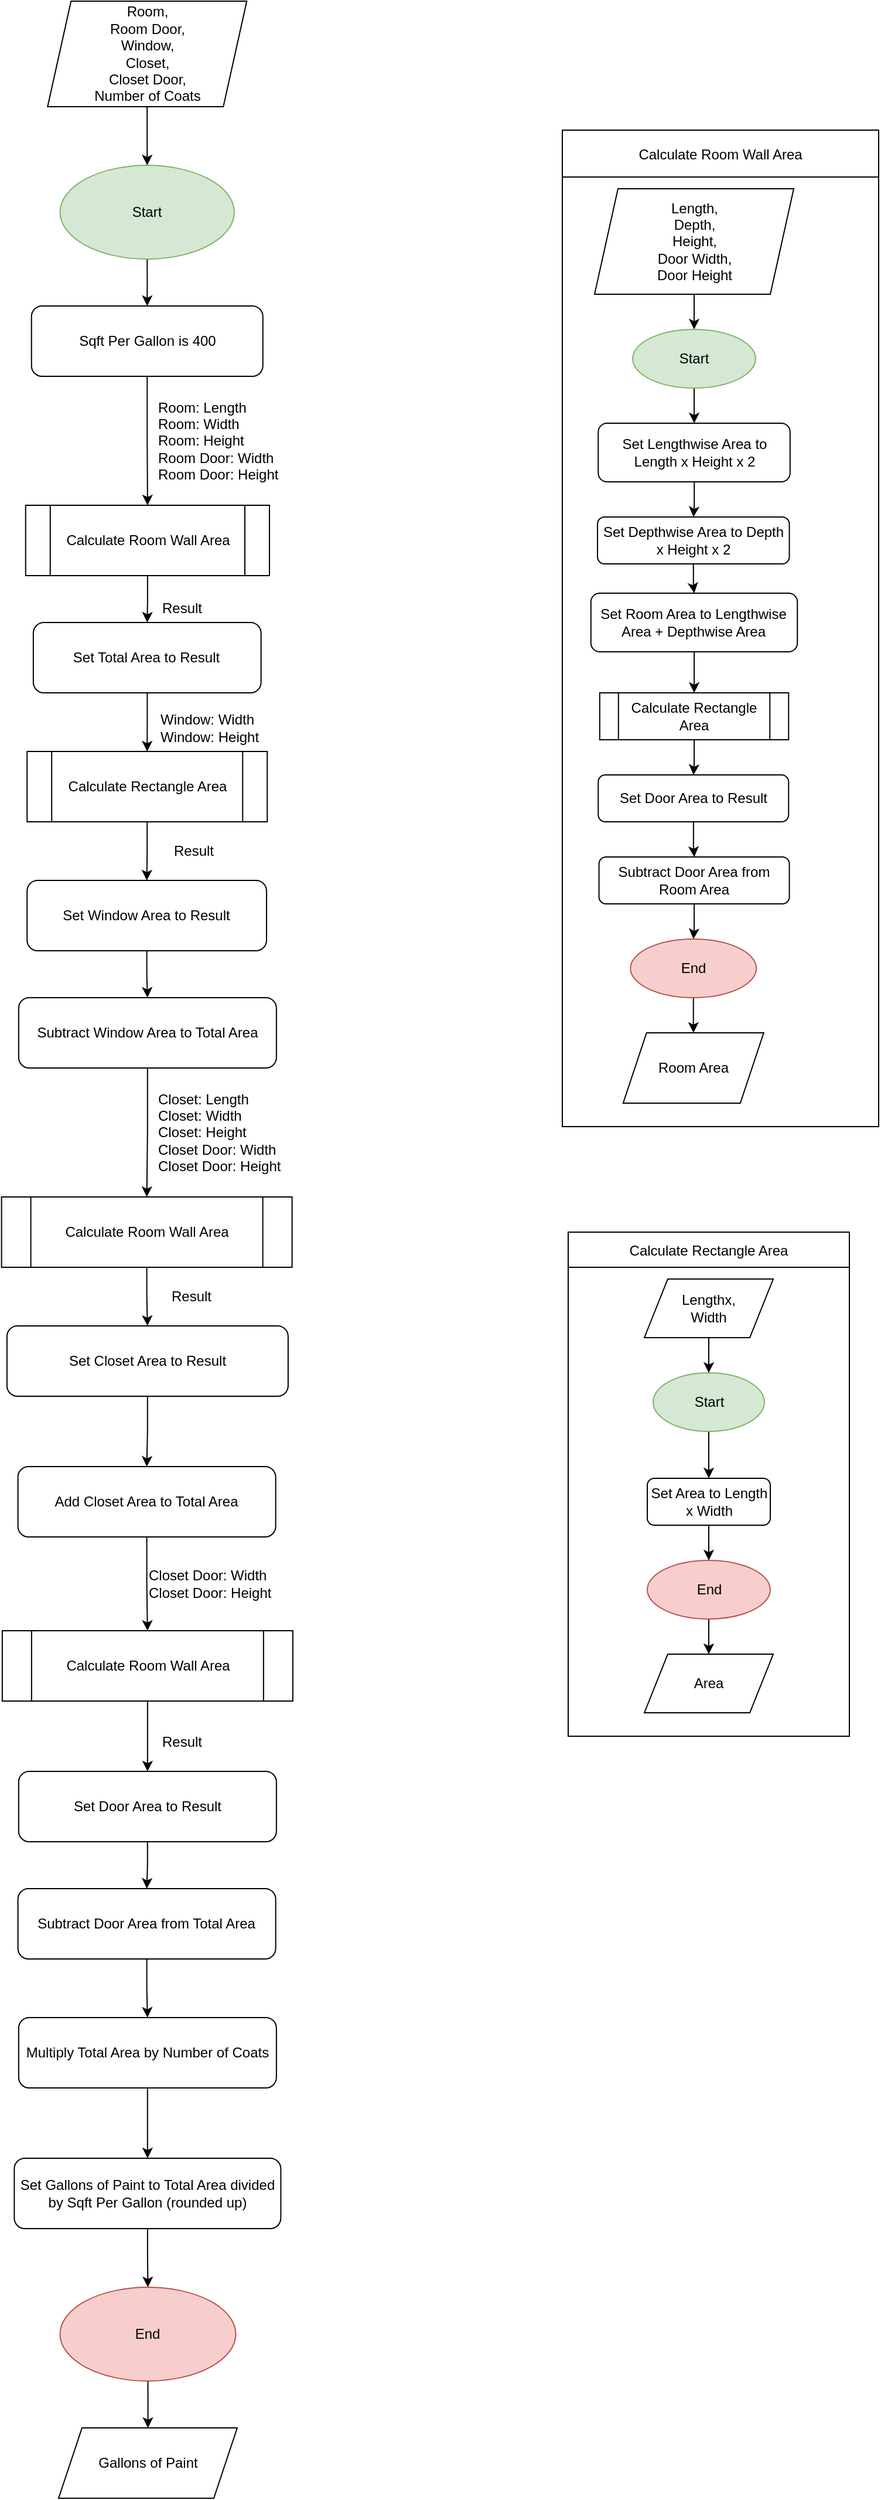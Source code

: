 <mxfile version="23.1.2" type="github">
  <diagram name="Page-1" id="UdluhMk9tbxURGvVx2bs">
    <mxGraphModel dx="794" dy="394" grid="1" gridSize="10" guides="1" tooltips="1" connect="1" arrows="1" fold="1" page="1" pageScale="1" pageWidth="850" pageHeight="1100" math="0" shadow="0">
      <root>
        <mxCell id="0" />
        <mxCell id="1" parent="0" />
        <mxCell id="ynV2aoy3xDB8wRR4cqzC-1" value="" style="edgeStyle=orthogonalEdgeStyle;rounded=0;orthogonalLoop=1;jettySize=auto;html=1;" parent="1" source="ynV2aoy3xDB8wRR4cqzC-2" target="ynV2aoy3xDB8wRR4cqzC-4" edge="1">
          <mxGeometry relative="1" as="geometry" />
        </mxCell>
        <mxCell id="ynV2aoy3xDB8wRR4cqzC-2" value="Start" style="ellipse;whiteSpace=wrap;html=1;fillColor=#d5e8d4;strokeColor=#82b366;" parent="1" vertex="1">
          <mxGeometry x="91.25" y="190" width="148.75" height="80" as="geometry" />
        </mxCell>
        <mxCell id="ynV2aoy3xDB8wRR4cqzC-91" value="" style="edgeStyle=orthogonalEdgeStyle;rounded=0;orthogonalLoop=1;jettySize=auto;html=1;" parent="1" source="ynV2aoy3xDB8wRR4cqzC-4" target="ynV2aoy3xDB8wRR4cqzC-71" edge="1">
          <mxGeometry relative="1" as="geometry" />
        </mxCell>
        <mxCell id="ynV2aoy3xDB8wRR4cqzC-4" value="Sqft Per Gallon is 400" style="rounded=1;whiteSpace=wrap;html=1;" parent="1" vertex="1">
          <mxGeometry x="66.88" y="310" width="197.5" height="60" as="geometry" />
        </mxCell>
        <mxCell id="oghyJft2sbG9myTwX8Kc-24" value="" style="edgeStyle=orthogonalEdgeStyle;rounded=0;orthogonalLoop=1;jettySize=auto;html=1;" edge="1" parent="1" source="ynV2aoy3xDB8wRR4cqzC-8" target="oghyJft2sbG9myTwX8Kc-5">
          <mxGeometry relative="1" as="geometry" />
        </mxCell>
        <mxCell id="ynV2aoy3xDB8wRR4cqzC-8" value="Set Total Area to Result" style="rounded=1;whiteSpace=wrap;html=1;" parent="1" vertex="1">
          <mxGeometry x="68.45" y="580" width="194.37" height="60" as="geometry" />
        </mxCell>
        <mxCell id="ynV2aoy3xDB8wRR4cqzC-13" value="" style="edgeStyle=orthogonalEdgeStyle;rounded=0;orthogonalLoop=1;jettySize=auto;html=1;" parent="1" source="ynV2aoy3xDB8wRR4cqzC-14" target="ynV2aoy3xDB8wRR4cqzC-16" edge="1">
          <mxGeometry relative="1" as="geometry" />
        </mxCell>
        <mxCell id="ynV2aoy3xDB8wRR4cqzC-14" value="Set Window Area to Result" style="rounded=1;whiteSpace=wrap;html=1;" parent="1" vertex="1">
          <mxGeometry x="63.13" y="800" width="204.38" height="60" as="geometry" />
        </mxCell>
        <mxCell id="oghyJft2sbG9myTwX8Kc-13" value="" style="edgeStyle=orthogonalEdgeStyle;rounded=0;orthogonalLoop=1;jettySize=auto;html=1;" edge="1" parent="1" source="ynV2aoy3xDB8wRR4cqzC-16" target="oghyJft2sbG9myTwX8Kc-12">
          <mxGeometry relative="1" as="geometry" />
        </mxCell>
        <mxCell id="ynV2aoy3xDB8wRR4cqzC-16" value="Subtract Window Area to Total Area" style="rounded=1;whiteSpace=wrap;html=1;" parent="1" vertex="1">
          <mxGeometry x="55.94" y="900" width="220" height="60" as="geometry" />
        </mxCell>
        <mxCell id="ynV2aoy3xDB8wRR4cqzC-19" value="" style="edgeStyle=orthogonalEdgeStyle;rounded=0;orthogonalLoop=1;jettySize=auto;html=1;" parent="1" source="ynV2aoy3xDB8wRR4cqzC-20" target="ynV2aoy3xDB8wRR4cqzC-22" edge="1">
          <mxGeometry relative="1" as="geometry" />
        </mxCell>
        <mxCell id="ynV2aoy3xDB8wRR4cqzC-20" value="Set Closet Area to Result" style="rounded=1;whiteSpace=wrap;html=1;" parent="1" vertex="1">
          <mxGeometry x="45.94" y="1180" width="240" height="60" as="geometry" />
        </mxCell>
        <mxCell id="oghyJft2sbG9myTwX8Kc-30" value="" style="edgeStyle=orthogonalEdgeStyle;rounded=0;orthogonalLoop=1;jettySize=auto;html=1;" edge="1" parent="1" source="ynV2aoy3xDB8wRR4cqzC-22" target="oghyJft2sbG9myTwX8Kc-29">
          <mxGeometry relative="1" as="geometry" />
        </mxCell>
        <mxCell id="ynV2aoy3xDB8wRR4cqzC-22" value="Add Closet Area to Total Area" style="rounded=1;whiteSpace=wrap;html=1;" parent="1" vertex="1">
          <mxGeometry x="55.32" y="1300" width="220" height="60" as="geometry" />
        </mxCell>
        <mxCell id="oghyJft2sbG9myTwX8Kc-40" value="" style="edgeStyle=orthogonalEdgeStyle;rounded=0;orthogonalLoop=1;jettySize=auto;html=1;" edge="1" parent="1" source="ynV2aoy3xDB8wRR4cqzC-24" target="ynV2aoy3xDB8wRR4cqzC-29">
          <mxGeometry relative="1" as="geometry" />
        </mxCell>
        <mxCell id="ynV2aoy3xDB8wRR4cqzC-24" value="Set Gallons of Paint to Total Area divided by Sqft Per Gallon (rounded up)" style="rounded=1;whiteSpace=wrap;html=1;" parent="1" vertex="1">
          <mxGeometry x="52.19" y="1890" width="227.5" height="60" as="geometry" />
        </mxCell>
        <mxCell id="ynV2aoy3xDB8wRR4cqzC-25" value="" style="edgeStyle=orthogonalEdgeStyle;rounded=0;orthogonalLoop=1;jettySize=auto;html=1;exitX=0.5;exitY=1;exitDx=0;exitDy=0;" parent="1" source="ynV2aoy3xDB8wRR4cqzC-29" target="ynV2aoy3xDB8wRR4cqzC-26" edge="1">
          <mxGeometry relative="1" as="geometry">
            <mxPoint x="600" y="840" as="sourcePoint" />
          </mxGeometry>
        </mxCell>
        <mxCell id="ynV2aoy3xDB8wRR4cqzC-26" value="Gallons of Paint" style="shape=parallelogram;perimeter=parallelogramPerimeter;whiteSpace=wrap;html=1;fixedSize=1;" parent="1" vertex="1">
          <mxGeometry x="90" y="2120" width="152.5" height="60" as="geometry" />
        </mxCell>
        <mxCell id="ynV2aoy3xDB8wRR4cqzC-28" value="" style="edgeStyle=orthogonalEdgeStyle;rounded=0;orthogonalLoop=1;jettySize=auto;html=1;" parent="1" source="ynV2aoy3xDB8wRR4cqzC-27" target="ynV2aoy3xDB8wRR4cqzC-2" edge="1">
          <mxGeometry relative="1" as="geometry" />
        </mxCell>
        <mxCell id="ynV2aoy3xDB8wRR4cqzC-27" value="&lt;div&gt;Room,&lt;/div&gt;&lt;div&gt;Room Door,&lt;/div&gt;&lt;div&gt;Window,&lt;/div&gt;&lt;div&gt;Closet,&lt;/div&gt;&lt;div&gt;Closet Door,&lt;/div&gt;&lt;div&gt;Number of Coats&lt;br&gt;&lt;/div&gt;" style="shape=parallelogram;perimeter=parallelogramPerimeter;whiteSpace=wrap;html=1;fixedSize=1;" parent="1" vertex="1">
          <mxGeometry x="80.63" y="50" width="170" height="90" as="geometry" />
        </mxCell>
        <mxCell id="ynV2aoy3xDB8wRR4cqzC-29" value="End" style="ellipse;whiteSpace=wrap;html=1;fillColor=#f8cecc;strokeColor=#b85450;" parent="1" vertex="1">
          <mxGeometry x="91.25" y="2000" width="150" height="80" as="geometry" />
        </mxCell>
        <mxCell id="ynV2aoy3xDB8wRR4cqzC-33" value="Calculate Room Wall Area" style="shape=table;startSize=40;container=1;collapsible=0;childLayout=tableLayout;" parent="1" vertex="1">
          <mxGeometry x="520" y="160" width="270" height="850" as="geometry" />
        </mxCell>
        <mxCell id="ynV2aoy3xDB8wRR4cqzC-34" value="" style="shape=tableRow;horizontal=0;startSize=0;swimlaneHead=0;swimlaneBody=0;strokeColor=inherit;top=0;left=0;bottom=0;right=0;collapsible=0;dropTarget=0;fillColor=none;points=[[0,0.5],[1,0.5]];portConstraint=eastwest;" parent="ynV2aoy3xDB8wRR4cqzC-33" vertex="1">
          <mxGeometry y="40" width="270" height="810" as="geometry" />
        </mxCell>
        <mxCell id="ynV2aoy3xDB8wRR4cqzC-35" value="" style="shape=partialRectangle;html=1;whiteSpace=wrap;connectable=0;strokeColor=inherit;overflow=hidden;fillColor=none;top=0;left=0;bottom=0;right=0;pointerEvents=1;" parent="ynV2aoy3xDB8wRR4cqzC-34" vertex="1">
          <mxGeometry width="270" height="810" as="geometry">
            <mxRectangle width="270" height="810" as="alternateBounds" />
          </mxGeometry>
        </mxCell>
        <mxCell id="ynV2aoy3xDB8wRR4cqzC-46" value="" style="edgeStyle=orthogonalEdgeStyle;rounded=0;orthogonalLoop=1;jettySize=auto;html=1;" parent="1" source="ynV2aoy3xDB8wRR4cqzC-36" target="ynV2aoy3xDB8wRR4cqzC-44" edge="1">
          <mxGeometry relative="1" as="geometry" />
        </mxCell>
        <mxCell id="ynV2aoy3xDB8wRR4cqzC-36" value="&lt;div&gt;Length,&lt;/div&gt;&lt;div&gt;Depth,&lt;/div&gt;&lt;div&gt;Height,&lt;/div&gt;&lt;div&gt;Door Width,&lt;/div&gt;&lt;div&gt;Door Height&lt;br&gt;&lt;/div&gt;" style="shape=parallelogram;perimeter=parallelogramPerimeter;whiteSpace=wrap;html=1;fixedSize=1;" parent="1" vertex="1">
          <mxGeometry x="547.5" y="210" width="170" height="90" as="geometry" />
        </mxCell>
        <mxCell id="ynV2aoy3xDB8wRR4cqzC-61" value="" style="edgeStyle=orthogonalEdgeStyle;rounded=0;orthogonalLoop=1;jettySize=auto;html=1;" parent="1" source="ynV2aoy3xDB8wRR4cqzC-44" target="ynV2aoy3xDB8wRR4cqzC-51" edge="1">
          <mxGeometry relative="1" as="geometry" />
        </mxCell>
        <mxCell id="ynV2aoy3xDB8wRR4cqzC-44" value="Start" style="ellipse;whiteSpace=wrap;html=1;fillColor=#d5e8d4;strokeColor=#82b366;" parent="1" vertex="1">
          <mxGeometry x="580" y="330" width="105" height="50" as="geometry" />
        </mxCell>
        <mxCell id="ynV2aoy3xDB8wRR4cqzC-63" value="" style="edgeStyle=orthogonalEdgeStyle;rounded=0;orthogonalLoop=1;jettySize=auto;html=1;" parent="1" source="ynV2aoy3xDB8wRR4cqzC-50" target="ynV2aoy3xDB8wRR4cqzC-52" edge="1">
          <mxGeometry relative="1" as="geometry" />
        </mxCell>
        <mxCell id="ynV2aoy3xDB8wRR4cqzC-50" value="Set Depthwise Area to Depth x Height x 2" style="rounded=1;whiteSpace=wrap;html=1;" parent="1" vertex="1">
          <mxGeometry x="550.02" y="490" width="163.75" height="40" as="geometry" />
        </mxCell>
        <mxCell id="ynV2aoy3xDB8wRR4cqzC-62" value="" style="edgeStyle=orthogonalEdgeStyle;rounded=0;orthogonalLoop=1;jettySize=auto;html=1;" parent="1" source="ynV2aoy3xDB8wRR4cqzC-51" target="ynV2aoy3xDB8wRR4cqzC-50" edge="1">
          <mxGeometry relative="1" as="geometry" />
        </mxCell>
        <mxCell id="ynV2aoy3xDB8wRR4cqzC-51" value="Set Lengthwise Area to Length x Height x 2" style="rounded=1;whiteSpace=wrap;html=1;" parent="1" vertex="1">
          <mxGeometry x="550.65" y="410" width="163.75" height="50" as="geometry" />
        </mxCell>
        <mxCell id="ynV2aoy3xDB8wRR4cqzC-64" value="" style="edgeStyle=orthogonalEdgeStyle;rounded=0;orthogonalLoop=1;jettySize=auto;html=1;" parent="1" source="ynV2aoy3xDB8wRR4cqzC-52" target="ynV2aoy3xDB8wRR4cqzC-53" edge="1">
          <mxGeometry relative="1" as="geometry" />
        </mxCell>
        <mxCell id="ynV2aoy3xDB8wRR4cqzC-52" value="Set Room Area to Lengthwise Area + Depthwise Area" style="rounded=1;whiteSpace=wrap;html=1;" parent="1" vertex="1">
          <mxGeometry x="544.38" y="555" width="176.25" height="50" as="geometry" />
        </mxCell>
        <mxCell id="ynV2aoy3xDB8wRR4cqzC-65" value="" style="edgeStyle=orthogonalEdgeStyle;rounded=0;orthogonalLoop=1;jettySize=auto;html=1;" parent="1" source="ynV2aoy3xDB8wRR4cqzC-53" target="ynV2aoy3xDB8wRR4cqzC-55" edge="1">
          <mxGeometry relative="1" as="geometry" />
        </mxCell>
        <mxCell id="ynV2aoy3xDB8wRR4cqzC-53" value="Calculate Rectangle Area" style="shape=process;whiteSpace=wrap;html=1;backgroundOutline=1;" parent="1" vertex="1">
          <mxGeometry x="551.89" y="640" width="161.25" height="40" as="geometry" />
        </mxCell>
        <mxCell id="ynV2aoy3xDB8wRR4cqzC-68" value="" style="edgeStyle=orthogonalEdgeStyle;rounded=0;orthogonalLoop=1;jettySize=auto;html=1;" parent="1" source="ynV2aoy3xDB8wRR4cqzC-54" target="ynV2aoy3xDB8wRR4cqzC-67" edge="1">
          <mxGeometry relative="1" as="geometry" />
        </mxCell>
        <mxCell id="ynV2aoy3xDB8wRR4cqzC-54" value="Subtract Door Area from Room Area" style="rounded=1;whiteSpace=wrap;html=1;" parent="1" vertex="1">
          <mxGeometry x="551.28" y="780" width="162.5" height="40" as="geometry" />
        </mxCell>
        <mxCell id="ynV2aoy3xDB8wRR4cqzC-66" value="" style="edgeStyle=orthogonalEdgeStyle;rounded=0;orthogonalLoop=1;jettySize=auto;html=1;" parent="1" source="ynV2aoy3xDB8wRR4cqzC-55" target="ynV2aoy3xDB8wRR4cqzC-54" edge="1">
          <mxGeometry relative="1" as="geometry" />
        </mxCell>
        <mxCell id="ynV2aoy3xDB8wRR4cqzC-55" value="Set Door Area to Result" style="rounded=1;whiteSpace=wrap;html=1;" parent="1" vertex="1">
          <mxGeometry x="550.65" y="710" width="162.49" height="40" as="geometry" />
        </mxCell>
        <mxCell id="ynV2aoy3xDB8wRR4cqzC-70" value="" style="edgeStyle=orthogonalEdgeStyle;rounded=0;orthogonalLoop=1;jettySize=auto;html=1;" parent="1" source="ynV2aoy3xDB8wRR4cqzC-67" target="ynV2aoy3xDB8wRR4cqzC-69" edge="1">
          <mxGeometry relative="1" as="geometry" />
        </mxCell>
        <mxCell id="ynV2aoy3xDB8wRR4cqzC-67" value="End" style="ellipse;whiteSpace=wrap;html=1;fillColor=#f8cecc;strokeColor=#b85450;" parent="1" vertex="1">
          <mxGeometry x="578.14" y="850" width="107.5" height="50" as="geometry" />
        </mxCell>
        <mxCell id="ynV2aoy3xDB8wRR4cqzC-69" value="Room Area" style="shape=parallelogram;perimeter=parallelogramPerimeter;whiteSpace=wrap;html=1;fixedSize=1;" parent="1" vertex="1">
          <mxGeometry x="571.89" y="930" width="120" height="60" as="geometry" />
        </mxCell>
        <mxCell id="ynV2aoy3xDB8wRR4cqzC-93" value="" style="edgeStyle=orthogonalEdgeStyle;rounded=0;orthogonalLoop=1;jettySize=auto;html=1;" parent="1" source="ynV2aoy3xDB8wRR4cqzC-71" target="ynV2aoy3xDB8wRR4cqzC-8" edge="1">
          <mxGeometry relative="1" as="geometry" />
        </mxCell>
        <mxCell id="ynV2aoy3xDB8wRR4cqzC-71" value="Calculate Room Wall Area" style="shape=process;whiteSpace=wrap;html=1;backgroundOutline=1;" parent="1" vertex="1">
          <mxGeometry x="61.88" y="480" width="208.12" height="60" as="geometry" />
        </mxCell>
        <mxCell id="ynV2aoy3xDB8wRR4cqzC-72" value="Calculate Rectangle Area" style="shape=table;startSize=30;container=1;collapsible=0;childLayout=tableLayout;" parent="1" vertex="1">
          <mxGeometry x="525" y="1100" width="240" height="430" as="geometry" />
        </mxCell>
        <mxCell id="ynV2aoy3xDB8wRR4cqzC-73" value="" style="shape=tableRow;horizontal=0;startSize=0;swimlaneHead=0;swimlaneBody=0;strokeColor=inherit;top=0;left=0;bottom=0;right=0;collapsible=0;dropTarget=0;fillColor=none;points=[[0,0.5],[1,0.5]];portConstraint=eastwest;" parent="ynV2aoy3xDB8wRR4cqzC-72" vertex="1">
          <mxGeometry y="30" width="240" height="400" as="geometry" />
        </mxCell>
        <mxCell id="ynV2aoy3xDB8wRR4cqzC-74" value="" style="shape=partialRectangle;html=1;whiteSpace=wrap;connectable=0;strokeColor=inherit;overflow=hidden;fillColor=none;top=0;left=0;bottom=0;right=0;pointerEvents=1;" parent="ynV2aoy3xDB8wRR4cqzC-73" vertex="1">
          <mxGeometry width="240" height="400" as="geometry">
            <mxRectangle width="240" height="400" as="alternateBounds" />
          </mxGeometry>
        </mxCell>
        <mxCell id="ynV2aoy3xDB8wRR4cqzC-83" value="" style="edgeStyle=orthogonalEdgeStyle;rounded=0;orthogonalLoop=1;jettySize=auto;html=1;" parent="1" source="ynV2aoy3xDB8wRR4cqzC-75" target="ynV2aoy3xDB8wRR4cqzC-76" edge="1">
          <mxGeometry relative="1" as="geometry" />
        </mxCell>
        <mxCell id="ynV2aoy3xDB8wRR4cqzC-75" value="&lt;div&gt;Lengthx,&lt;/div&gt;&lt;div&gt;Width&lt;br&gt;&lt;/div&gt;" style="shape=parallelogram;perimeter=parallelogramPerimeter;whiteSpace=wrap;html=1;fixedSize=1;" parent="1" vertex="1">
          <mxGeometry x="590" y="1140" width="110" height="50" as="geometry" />
        </mxCell>
        <mxCell id="ynV2aoy3xDB8wRR4cqzC-88" value="" style="edgeStyle=orthogonalEdgeStyle;rounded=0;orthogonalLoop=1;jettySize=auto;html=1;" parent="1" source="ynV2aoy3xDB8wRR4cqzC-76" target="ynV2aoy3xDB8wRR4cqzC-77" edge="1">
          <mxGeometry relative="1" as="geometry" />
        </mxCell>
        <mxCell id="ynV2aoy3xDB8wRR4cqzC-76" value="Start" style="ellipse;whiteSpace=wrap;html=1;fillColor=#d5e8d4;strokeColor=#82b366;" parent="1" vertex="1">
          <mxGeometry x="597.5" y="1220" width="95" height="50" as="geometry" />
        </mxCell>
        <mxCell id="ynV2aoy3xDB8wRR4cqzC-89" value="" style="edgeStyle=orthogonalEdgeStyle;rounded=0;orthogonalLoop=1;jettySize=auto;html=1;" parent="1" source="ynV2aoy3xDB8wRR4cqzC-77" target="ynV2aoy3xDB8wRR4cqzC-78" edge="1">
          <mxGeometry relative="1" as="geometry" />
        </mxCell>
        <mxCell id="ynV2aoy3xDB8wRR4cqzC-77" value="Set Area to Length x Width" style="rounded=1;whiteSpace=wrap;html=1;" parent="1" vertex="1">
          <mxGeometry x="592.5" y="1310" width="105" height="40" as="geometry" />
        </mxCell>
        <mxCell id="ynV2aoy3xDB8wRR4cqzC-90" value="" style="edgeStyle=orthogonalEdgeStyle;rounded=0;orthogonalLoop=1;jettySize=auto;html=1;" parent="1" source="ynV2aoy3xDB8wRR4cqzC-78" target="ynV2aoy3xDB8wRR4cqzC-79" edge="1">
          <mxGeometry relative="1" as="geometry" />
        </mxCell>
        <mxCell id="ynV2aoy3xDB8wRR4cqzC-78" value="End" style="ellipse;whiteSpace=wrap;html=1;fillColor=#f8cecc;strokeColor=#b85450;" parent="1" vertex="1">
          <mxGeometry x="592.5" y="1380" width="105" height="50" as="geometry" />
        </mxCell>
        <mxCell id="ynV2aoy3xDB8wRR4cqzC-79" value="Area" style="shape=parallelogram;perimeter=parallelogramPerimeter;whiteSpace=wrap;html=1;fixedSize=1;" parent="1" vertex="1">
          <mxGeometry x="590" y="1460" width="110" height="50" as="geometry" />
        </mxCell>
        <mxCell id="ynV2aoy3xDB8wRR4cqzC-92" value="&lt;div&gt;Room: Length&lt;/div&gt;&lt;div&gt;Room: Width&lt;/div&gt;&lt;div&gt;Room: Height&lt;/div&gt;&lt;div&gt;Room Door: Width&lt;/div&gt;&lt;div&gt;Room Door: Height&lt;br&gt;&lt;/div&gt;" style="text;html=1;align=left;verticalAlign=middle;resizable=0;points=[];autosize=1;strokeColor=none;fillColor=none;" parent="1" vertex="1">
          <mxGeometry x="172.5" y="380" width="130" height="90" as="geometry" />
        </mxCell>
        <mxCell id="ynV2aoy3xDB8wRR4cqzC-94" value="&lt;div&gt;&lt;br&gt;&lt;/div&gt;&lt;div&gt;Result&lt;br&gt;&lt;/div&gt;" style="text;html=1;align=center;verticalAlign=middle;resizable=0;points=[];autosize=1;strokeColor=none;fillColor=none;" parent="1" vertex="1">
          <mxGeometry x="165" y="540" width="60" height="40" as="geometry" />
        </mxCell>
        <mxCell id="oghyJft2sbG9myTwX8Kc-25" value="" style="edgeStyle=orthogonalEdgeStyle;rounded=0;orthogonalLoop=1;jettySize=auto;html=1;" edge="1" parent="1" source="oghyJft2sbG9myTwX8Kc-5" target="ynV2aoy3xDB8wRR4cqzC-14">
          <mxGeometry relative="1" as="geometry" />
        </mxCell>
        <mxCell id="oghyJft2sbG9myTwX8Kc-5" value="Calculate Rectangle Area" style="shape=process;whiteSpace=wrap;html=1;backgroundOutline=1;" vertex="1" parent="1">
          <mxGeometry x="63.13" y="690" width="205" height="60" as="geometry" />
        </mxCell>
        <mxCell id="oghyJft2sbG9myTwX8Kc-10" value="Result" style="text;html=1;align=center;verticalAlign=middle;resizable=0;points=[];autosize=1;strokeColor=none;fillColor=none;" vertex="1" parent="1">
          <mxGeometry x="175.32" y="760" width="60" height="30" as="geometry" />
        </mxCell>
        <mxCell id="oghyJft2sbG9myTwX8Kc-11" value="&lt;div&gt;Window: Width&lt;/div&gt;&lt;div&gt;Window: Height&lt;br&gt;&lt;/div&gt;" style="text;html=1;align=left;verticalAlign=middle;resizable=0;points=[];autosize=1;strokeColor=none;fillColor=none;" vertex="1" parent="1">
          <mxGeometry x="175.32" y="650" width="110" height="40" as="geometry" />
        </mxCell>
        <mxCell id="oghyJft2sbG9myTwX8Kc-14" value="" style="edgeStyle=orthogonalEdgeStyle;rounded=0;orthogonalLoop=1;jettySize=auto;html=1;" edge="1" parent="1" source="oghyJft2sbG9myTwX8Kc-12" target="ynV2aoy3xDB8wRR4cqzC-20">
          <mxGeometry relative="1" as="geometry" />
        </mxCell>
        <mxCell id="oghyJft2sbG9myTwX8Kc-12" value="Calculate Room Wall Area" style="shape=process;whiteSpace=wrap;html=1;backgroundOutline=1;" vertex="1" parent="1">
          <mxGeometry x="41.32" y="1070" width="248" height="60" as="geometry" />
        </mxCell>
        <mxCell id="oghyJft2sbG9myTwX8Kc-26" value="&lt;div align=&quot;left&quot;&gt;Closet: Length&lt;/div&gt;&lt;div align=&quot;left&quot;&gt;Closet: Width&lt;/div&gt;&lt;div align=&quot;left&quot;&gt;Closet: Height&lt;/div&gt;&lt;div align=&quot;left&quot;&gt;Closet Door: Width&lt;/div&gt;&lt;div align=&quot;left&quot;&gt;Closet Door: Height&lt;br&gt;&lt;/div&gt;" style="text;html=1;align=left;verticalAlign=middle;resizable=0;points=[];autosize=1;strokeColor=none;fillColor=none;" vertex="1" parent="1">
          <mxGeometry x="172.5" y="970" width="130" height="90" as="geometry" />
        </mxCell>
        <mxCell id="oghyJft2sbG9myTwX8Kc-27" value="Result" style="text;html=1;align=center;verticalAlign=middle;resizable=0;points=[];autosize=1;strokeColor=none;fillColor=none;" vertex="1" parent="1">
          <mxGeometry x="172.5" y="1140" width="60" height="30" as="geometry" />
        </mxCell>
        <mxCell id="oghyJft2sbG9myTwX8Kc-28" value="&lt;div&gt;Closet Door: Width&lt;/div&gt;&lt;div&gt;Closet Door: Height&lt;/div&gt;" style="text;html=1;align=left;verticalAlign=middle;resizable=0;points=[];autosize=1;strokeColor=none;fillColor=none;" vertex="1" parent="1">
          <mxGeometry x="165.32" y="1380" width="130" height="40" as="geometry" />
        </mxCell>
        <mxCell id="oghyJft2sbG9myTwX8Kc-34" value="" style="edgeStyle=orthogonalEdgeStyle;rounded=0;orthogonalLoop=1;jettySize=auto;html=1;" edge="1" parent="1" source="oghyJft2sbG9myTwX8Kc-29" target="oghyJft2sbG9myTwX8Kc-33">
          <mxGeometry relative="1" as="geometry" />
        </mxCell>
        <mxCell id="oghyJft2sbG9myTwX8Kc-29" value="Calculate Room Wall Area" style="shape=process;whiteSpace=wrap;html=1;backgroundOutline=1;" vertex="1" parent="1">
          <mxGeometry x="41.94" y="1440" width="248" height="60" as="geometry" />
        </mxCell>
        <mxCell id="oghyJft2sbG9myTwX8Kc-32" value="Result" style="text;html=1;align=center;verticalAlign=middle;resizable=0;points=[];autosize=1;strokeColor=none;fillColor=none;" vertex="1" parent="1">
          <mxGeometry x="165.32" y="1520" width="60" height="30" as="geometry" />
        </mxCell>
        <mxCell id="oghyJft2sbG9myTwX8Kc-36" value="" style="edgeStyle=orthogonalEdgeStyle;rounded=0;orthogonalLoop=1;jettySize=auto;html=1;" edge="1" parent="1" source="oghyJft2sbG9myTwX8Kc-33" target="oghyJft2sbG9myTwX8Kc-35">
          <mxGeometry relative="1" as="geometry" />
        </mxCell>
        <mxCell id="oghyJft2sbG9myTwX8Kc-33" value="Set Door Area to Result" style="rounded=1;whiteSpace=wrap;html=1;" vertex="1" parent="1">
          <mxGeometry x="55.94" y="1560" width="220" height="60" as="geometry" />
        </mxCell>
        <mxCell id="oghyJft2sbG9myTwX8Kc-38" value="" style="edgeStyle=orthogonalEdgeStyle;rounded=0;orthogonalLoop=1;jettySize=auto;html=1;" edge="1" parent="1" source="oghyJft2sbG9myTwX8Kc-35" target="oghyJft2sbG9myTwX8Kc-37">
          <mxGeometry relative="1" as="geometry" />
        </mxCell>
        <mxCell id="oghyJft2sbG9myTwX8Kc-35" value="Subtract Door Area from Total Area" style="rounded=1;whiteSpace=wrap;html=1;" vertex="1" parent="1">
          <mxGeometry x="55.32" y="1660" width="220" height="60" as="geometry" />
        </mxCell>
        <mxCell id="oghyJft2sbG9myTwX8Kc-39" value="" style="edgeStyle=orthogonalEdgeStyle;rounded=0;orthogonalLoop=1;jettySize=auto;html=1;" edge="1" parent="1" source="oghyJft2sbG9myTwX8Kc-37" target="ynV2aoy3xDB8wRR4cqzC-24">
          <mxGeometry relative="1" as="geometry" />
        </mxCell>
        <mxCell id="oghyJft2sbG9myTwX8Kc-37" value="Multiply Total Area by Number of Coats" style="rounded=1;whiteSpace=wrap;html=1;" vertex="1" parent="1">
          <mxGeometry x="55.94" y="1770" width="220" height="60" as="geometry" />
        </mxCell>
      </root>
    </mxGraphModel>
  </diagram>
</mxfile>

